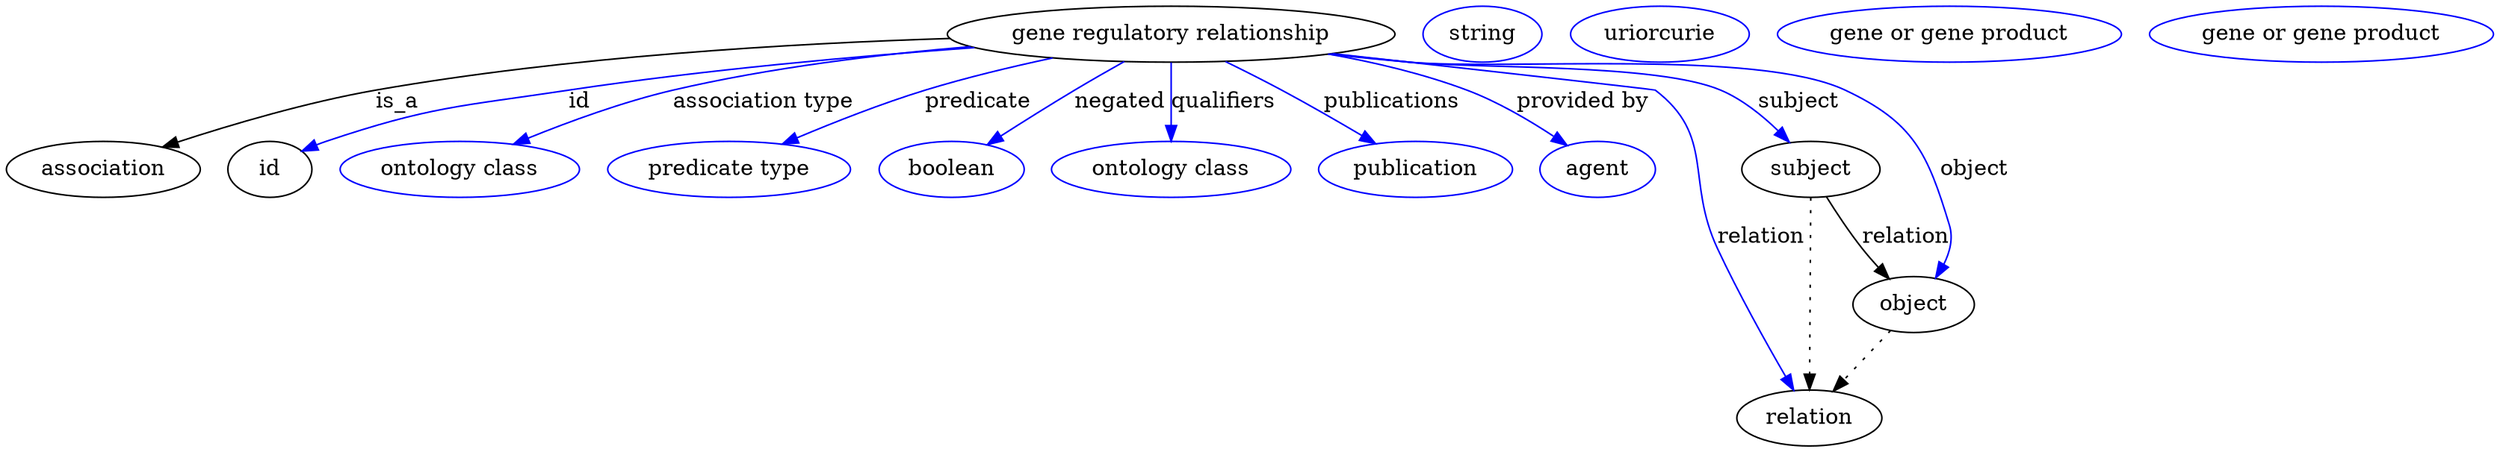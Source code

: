 digraph {
	graph [bb="0,0,1301.2,283"];
	node [label="\N"];
	"gene regulatory relationship"	 [height=0.5,
		label="gene regulatory relationship",
		pos="627.05,265",
		width=3.0511];
	association	 [height=0.5,
		pos="50.046,178",
		width=1.3902];
	"gene regulatory relationship" -> association	 [label=is_a,
		lp="226.05,221.5",
		pos="e,84.578,191.04 518.6,261.81 435,257.85 316.86,248.95 215.05,229 173.31,220.82 127.18,206.05 94.328,194.51"];
	id	 [height=0.5,
		pos="145.05,178",
		width=0.75];
	"gene regulatory relationship" -> id	 [color=blue,
		label=id,
		lp="327.55,221.5",
		pos="e,166,189.51 530.48,256.4 470.29,250.35 391.37,241.16 322.05,229 258.65,217.88 241.57,217.87 181.05,196 179.17,195.32 177.27,194.57 \
175.37,193.78",
		style=solid];
	"association type"	 [color=blue,
		height=0.5,
		label="ontology class",
		pos="252.05,178",
		width=1.7151];
	"gene regulatory relationship" -> "association type"	 [color=blue,
		label="association type",
		lp="424.05,221.5",
		pos="e,284.47,193.38 530.68,256.26 484.58,250.74 428.91,242.1 380.05,229 350.47,221.07 318.47,208.32 293.86,197.55",
		style=solid];
	predicate	 [color=blue,
		height=0.5,
		label="predicate type",
		pos="392.05,178",
		width=1.679];
	"gene regulatory relationship" -> predicate	 [color=blue,
		label=predicate,
		lp="532.05,221.5",
		pos="e,423.82,193.39 570.09,249.51 549.99,243.62 527.34,236.51 507.05,229 482.07,219.76 454.79,207.75 433.07,197.7",
		style=solid];
	negated	 [color=blue,
		height=0.5,
		label=boolean,
		pos="509.05,178",
		width=1.0652];
	"gene regulatory relationship" -> negated	 [color=blue,
		label=negated,
		lp="597.55,221.5",
		pos="e,529.73,193.25 603.17,247.39 584.31,233.49 557.93,214.04 537.89,199.27",
		style=solid];
	qualifiers	 [color=blue,
		height=0.5,
		label="ontology class",
		pos="627.05,178",
		width=1.7151];
	"gene regulatory relationship" -> qualifiers	 [color=blue,
		label=qualifiers,
		lp="653.05,221.5",
		pos="e,627.05,196 627.05,246.97 627.05,235.19 627.05,219.56 627.05,206.16",
		style=solid];
	publications	 [color=blue,
		height=0.5,
		label=publication,
		pos="757.05,178",
		width=1.3902];
	"gene regulatory relationship" -> publications	 [color=blue,
		label=publications,
		lp="737.55,221.5",
		pos="e,734.18,194.04 654.79,247.41 663.84,241.61 673.91,235.08 683.05,229 697.22,219.57 712.75,208.91 725.91,199.79",
		style=solid];
	"provided by"	 [color=blue,
		height=0.5,
		label=agent,
		pos="855.05,178",
		width=0.83048];
	"gene regulatory relationship" -> "provided by"	 [color=blue,
		label="provided by",
		lp="836.05,221.5",
		pos="e,836.63,192.24 701.99,251.8 725.88,246.27 752.06,238.8 775.05,229 793.92,220.95 813.36,208.66 828.36,198.16",
		style=solid];
	relation	 [height=0.5,
		pos="970.05,18",
		width=1.0471];
	"gene regulatory relationship" -> relation	 [color=blue,
		label=relation,
		lp="947.05,134.5",
		pos="e,963.09,35.922 707.32,252.63 719.94,250.72 732.85,248.79 745.05,247 801.89,238.67 824.74,260.09 873.05,229 889.68,218.29 937.83,\
99.963 959.39,45.34",
		style=solid];
	subject	 [height=0.5,
		pos="977.05,178",
		width=0.99297];
	"gene regulatory relationship" -> subject	 [color=blue,
		label=subject,
		lp="967.55,221.5",
		pos="e,965.19,195.3 705.67,252.42 718.8,250.48 732.3,248.6 745.05,247 785.37,241.93 890.4,246.57 927.05,229 939.28,223.14 950.18,212.98 \
958.66,203.26",
		style=solid];
	object	 [height=0.5,
		pos="1030,91",
		width=0.9027];
	"gene regulatory relationship" -> object	 [color=blue,
		label=object,
		lp="1059,178",
		pos="e,1040.1,108.25 705,252.23 718.34,250.29 732.07,248.46 745.05,247 799.51,240.86 941.57,252.59 991.05,229 1032.3,209.32 1036.5,186.75 \
1046,142 1047.8,133.96 1046.4,125.37 1043.8,117.59",
		style=solid];
	association_id	 [color=blue,
		height=0.5,
		label=string,
		pos="785.05,265",
		width=0.84854];
	"gene regulatory relationship_relation"	 [color=blue,
		height=0.5,
		label=uriorcurie,
		pos="879.05,265",
		width=1.2638];
	subject -> relation	 [pos="e,970.84,36.223 976.26,159.96 975.05,132.35 972.73,79.375 971.29,46.525",
		style=dotted];
	subject -> object	 [label=relation,
		lp="1025,134.5",
		pos="e,1017.1,107.88 985.71,160.2 990.74,150.24 997.38,137.72 1004,127 1006.3,123.39 1008.8,119.67 1011.3,116.04"];
	"gene regulatory relationship_subject"	 [color=blue,
		height=0.5,
		label="gene or gene product",
		pos="1028,265",
		width=2.3651];
	object -> relation	 [pos="e,984.02,35.006 1016.4,74.435 1008.8,65.141 999.11,53.359 990.57,42.968",
		style=dotted];
	"gene regulatory relationship_object"	 [color=blue,
		height=0.5,
		label="gene or gene product",
		pos="1216,265",
		width=2.3651];
}
